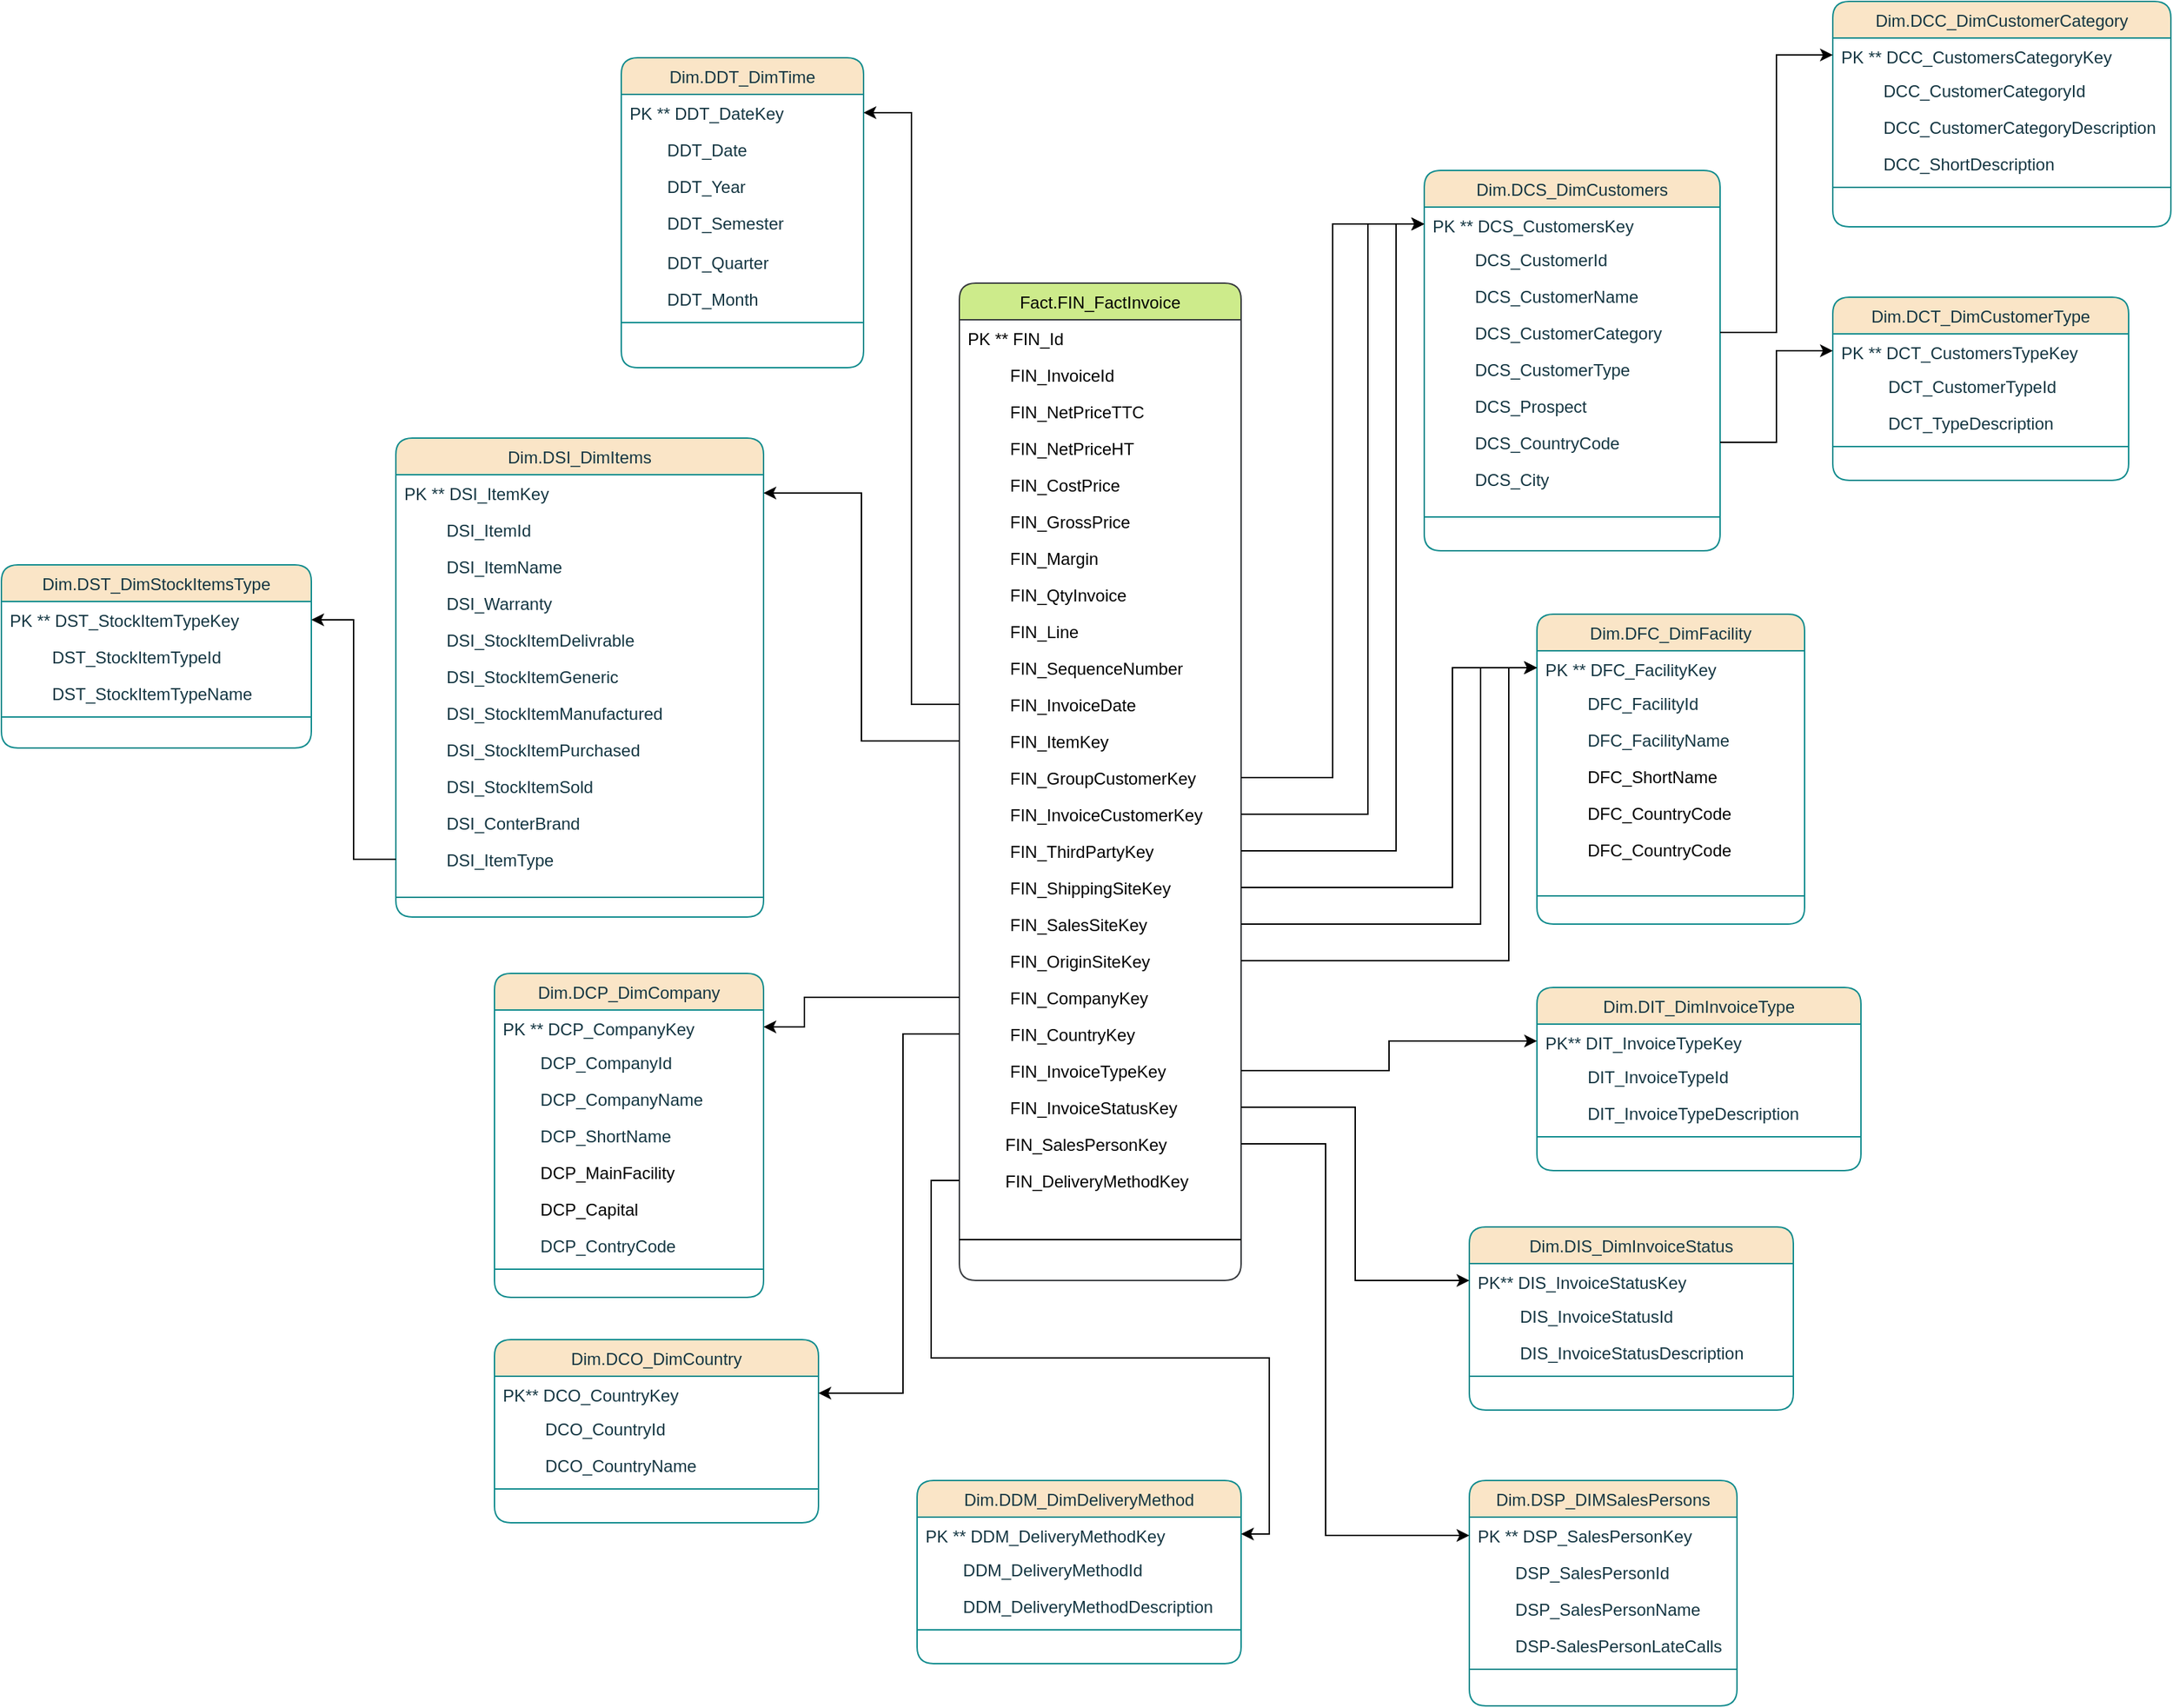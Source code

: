 <mxfile version="21.2.3" type="github">
  <diagram name="Page-1" id="h5nciQh3TE7ta7tmnZzR">
    <mxGraphModel dx="2754" dy="513" grid="1" gridSize="10" guides="1" tooltips="1" connect="1" arrows="1" fold="1" page="1" pageScale="1" pageWidth="1654" pageHeight="1169" math="0" shadow="0">
      <root>
        <mxCell id="0" />
        <mxCell id="1" parent="0" />
        <mxCell id="ngMEPLknOlef9Go4WVba-1" value="Fact.FIN_FactInvoice" style="swimlane;fontStyle=0;align=center;verticalAlign=top;childLayout=stackLayout;horizontal=1;startSize=26;horizontalStack=0;resizeParent=1;resizeLast=0;collapsible=1;marginBottom=0;rounded=1;shadow=0;strokeWidth=1;fillColor=#cdeb8b;strokeColor=#36393d;" parent="1" vertex="1">
          <mxGeometry x="350" y="350" width="200" height="708" as="geometry">
            <mxRectangle x="550" y="140" width="160" height="26" as="alternateBounds" />
          </mxGeometry>
        </mxCell>
        <mxCell id="ngMEPLknOlef9Go4WVba-2" value="PK ** FIN_Id" style="text;align=left;verticalAlign=top;spacingLeft=4;spacingRight=4;overflow=hidden;rotatable=0;points=[[0,0.5],[1,0.5]];portConstraint=eastwest;" parent="ngMEPLknOlef9Go4WVba-1" vertex="1">
          <mxGeometry y="26" width="200" height="26" as="geometry" />
        </mxCell>
        <mxCell id="ngMEPLknOlef9Go4WVba-3" value="         FIN_InvoiceId" style="text;align=left;verticalAlign=top;spacingLeft=4;spacingRight=4;overflow=hidden;rotatable=0;points=[[0,0.5],[1,0.5]];portConstraint=eastwest;rounded=0;shadow=0;html=0;" parent="ngMEPLknOlef9Go4WVba-1" vertex="1">
          <mxGeometry y="52" width="200" height="26" as="geometry" />
        </mxCell>
        <mxCell id="ngMEPLknOlef9Go4WVba-4" value="         FIN_NetPriceTTC&#xa; " style="text;align=left;verticalAlign=top;spacingLeft=4;spacingRight=4;overflow=hidden;rotatable=0;points=[[0,0.5],[1,0.5]];portConstraint=eastwest;rounded=0;shadow=0;html=0;" parent="ngMEPLknOlef9Go4WVba-1" vertex="1">
          <mxGeometry y="78" width="200" height="26" as="geometry" />
        </mxCell>
        <mxCell id="ngMEPLknOlef9Go4WVba-5" value="         FIN_NetPriceHT&#xa; " style="text;align=left;verticalAlign=top;spacingLeft=4;spacingRight=4;overflow=hidden;rotatable=0;points=[[0,0.5],[1,0.5]];portConstraint=eastwest;rounded=0;shadow=0;html=0;" parent="ngMEPLknOlef9Go4WVba-1" vertex="1">
          <mxGeometry y="104" width="200" height="26" as="geometry" />
        </mxCell>
        <mxCell id="ngMEPLknOlef9Go4WVba-6" value="         FIN_CostPrice  &#xa; " style="text;align=left;verticalAlign=top;spacingLeft=4;spacingRight=4;overflow=hidden;rotatable=0;points=[[0,0.5],[1,0.5]];portConstraint=eastwest;rounded=0;shadow=0;html=0;" parent="ngMEPLknOlef9Go4WVba-1" vertex="1">
          <mxGeometry y="130" width="200" height="26" as="geometry" />
        </mxCell>
        <mxCell id="ngMEPLknOlef9Go4WVba-7" value="         FIN_GrossPrice  &#xa; " style="text;align=left;verticalAlign=top;spacingLeft=4;spacingRight=4;overflow=hidden;rotatable=0;points=[[0,0.5],[1,0.5]];portConstraint=eastwest;rounded=0;shadow=0;html=0;" parent="ngMEPLknOlef9Go4WVba-1" vertex="1">
          <mxGeometry y="156" width="200" height="26" as="geometry" />
        </mxCell>
        <mxCell id="ngMEPLknOlef9Go4WVba-8" value="         FIN_Margin " style="text;align=left;verticalAlign=top;spacingLeft=4;spacingRight=4;overflow=hidden;rotatable=0;points=[[0,0.5],[1,0.5]];portConstraint=eastwest;rounded=0;shadow=0;html=0;" parent="ngMEPLknOlef9Go4WVba-1" vertex="1">
          <mxGeometry y="182" width="200" height="26" as="geometry" />
        </mxCell>
        <mxCell id="ngMEPLknOlef9Go4WVba-9" value="         FIN_QtyInvoice " style="text;align=left;verticalAlign=top;spacingLeft=4;spacingRight=4;overflow=hidden;rotatable=0;points=[[0,0.5],[1,0.5]];portConstraint=eastwest;rounded=0;shadow=0;html=0;" parent="ngMEPLknOlef9Go4WVba-1" vertex="1">
          <mxGeometry y="208" width="200" height="26" as="geometry" />
        </mxCell>
        <mxCell id="ngMEPLknOlef9Go4WVba-10" value="         FIN_Line " style="text;align=left;verticalAlign=top;spacingLeft=4;spacingRight=4;overflow=hidden;rotatable=0;points=[[0,0.5],[1,0.5]];portConstraint=eastwest;rounded=0;shadow=0;html=0;" parent="ngMEPLknOlef9Go4WVba-1" vertex="1">
          <mxGeometry y="234" width="200" height="26" as="geometry" />
        </mxCell>
        <mxCell id="ngMEPLknOlef9Go4WVba-11" value="         FIN_SequenceNumber " style="text;align=left;verticalAlign=top;spacingLeft=4;spacingRight=4;overflow=hidden;rotatable=0;points=[[0,0.5],[1,0.5]];portConstraint=eastwest;rounded=0;shadow=0;html=0;" parent="ngMEPLknOlef9Go4WVba-1" vertex="1">
          <mxGeometry y="260" width="200" height="26" as="geometry" />
        </mxCell>
        <mxCell id="ngMEPLknOlef9Go4WVba-12" value="         FIN_InvoiceDate" style="text;align=left;verticalAlign=top;spacingLeft=4;spacingRight=4;overflow=hidden;rotatable=0;points=[[0,0.5],[1,0.5]];portConstraint=eastwest;rounded=0;shadow=0;html=0;" parent="ngMEPLknOlef9Go4WVba-1" vertex="1">
          <mxGeometry y="286" width="200" height="26" as="geometry" />
        </mxCell>
        <mxCell id="ngMEPLknOlef9Go4WVba-13" value="         FIN_ItemKey " style="text;align=left;verticalAlign=top;spacingLeft=4;spacingRight=4;overflow=hidden;rotatable=0;points=[[0,0.5],[1,0.5]];portConstraint=eastwest;rounded=0;shadow=0;html=0;" parent="ngMEPLknOlef9Go4WVba-1" vertex="1">
          <mxGeometry y="312" width="200" height="26" as="geometry" />
        </mxCell>
        <mxCell id="ngMEPLknOlef9Go4WVba-14" value="         FIN_GroupCustomerKey  " style="text;align=left;verticalAlign=top;spacingLeft=4;spacingRight=4;overflow=hidden;rotatable=0;points=[[0,0.5],[1,0.5]];portConstraint=eastwest;rounded=0;shadow=0;html=0;" parent="ngMEPLknOlef9Go4WVba-1" vertex="1">
          <mxGeometry y="338" width="200" height="26" as="geometry" />
        </mxCell>
        <mxCell id="ngMEPLknOlef9Go4WVba-15" value="         FIN_InvoiceCustomerKey  " style="text;align=left;verticalAlign=top;spacingLeft=4;spacingRight=4;overflow=hidden;rotatable=0;points=[[0,0.5],[1,0.5]];portConstraint=eastwest;rounded=0;shadow=0;html=0;" parent="ngMEPLknOlef9Go4WVba-1" vertex="1">
          <mxGeometry y="364" width="200" height="26" as="geometry" />
        </mxCell>
        <mxCell id="ngMEPLknOlef9Go4WVba-16" value="         FIN_ThirdPartyKey  " style="text;align=left;verticalAlign=top;spacingLeft=4;spacingRight=4;overflow=hidden;rotatable=0;points=[[0,0.5],[1,0.5]];portConstraint=eastwest;rounded=0;shadow=0;html=0;" parent="ngMEPLknOlef9Go4WVba-1" vertex="1">
          <mxGeometry y="390" width="200" height="26" as="geometry" />
        </mxCell>
        <mxCell id="ngMEPLknOlef9Go4WVba-17" value="         FIN_ShippingSiteKey&#xa;  " style="text;align=left;verticalAlign=top;spacingLeft=4;spacingRight=4;overflow=hidden;rotatable=0;points=[[0,0.5],[1,0.5]];portConstraint=eastwest;rounded=1;shadow=0;html=0;" parent="ngMEPLknOlef9Go4WVba-1" vertex="1">
          <mxGeometry y="416" width="200" height="26" as="geometry" />
        </mxCell>
        <mxCell id="ngMEPLknOlef9Go4WVba-18" value="         FIN_SalesSiteKey&#xa;  " style="text;align=left;verticalAlign=top;spacingLeft=4;spacingRight=4;overflow=hidden;rotatable=0;points=[[0,0.5],[1,0.5]];portConstraint=eastwest;rounded=1;shadow=0;html=0;" parent="ngMEPLknOlef9Go4WVba-1" vertex="1">
          <mxGeometry y="442" width="200" height="26" as="geometry" />
        </mxCell>
        <mxCell id="ngMEPLknOlef9Go4WVba-19" value="         FIN_OriginSiteKey&#xa;  " style="text;align=left;verticalAlign=top;spacingLeft=4;spacingRight=4;overflow=hidden;rotatable=0;points=[[0,0.5],[1,0.5]];portConstraint=eastwest;rounded=1;shadow=0;html=0;" parent="ngMEPLknOlef9Go4WVba-1" vertex="1">
          <mxGeometry y="468" width="200" height="26" as="geometry" />
        </mxCell>
        <mxCell id="ngMEPLknOlef9Go4WVba-20" value="         FIN_CompanyKey&#xa;  " style="text;align=left;verticalAlign=top;spacingLeft=4;spacingRight=4;overflow=hidden;rotatable=0;points=[[0,0.5],[1,0.5]];portConstraint=eastwest;rounded=1;shadow=0;html=0;" parent="ngMEPLknOlef9Go4WVba-1" vertex="1">
          <mxGeometry y="494" width="200" height="26" as="geometry" />
        </mxCell>
        <mxCell id="ngMEPLknOlef9Go4WVba-21" value="         FIN_CountryKey&#xa;  " style="text;align=left;verticalAlign=top;spacingLeft=4;spacingRight=4;overflow=hidden;rotatable=0;points=[[0,0.5],[1,0.5]];portConstraint=eastwest;rounded=1;shadow=0;html=0;" parent="ngMEPLknOlef9Go4WVba-1" vertex="1">
          <mxGeometry y="520" width="200" height="26" as="geometry" />
        </mxCell>
        <mxCell id="ngMEPLknOlef9Go4WVba-22" value="         FIN_InvoiceTypeKey  " style="text;align=left;verticalAlign=top;spacingLeft=4;spacingRight=4;overflow=hidden;rotatable=0;points=[[0,0.5],[1,0.5]];portConstraint=eastwest;rounded=1;shadow=0;html=0;" parent="ngMEPLknOlef9Go4WVba-1" vertex="1">
          <mxGeometry y="546" width="200" height="26" as="geometry" />
        </mxCell>
        <mxCell id="ngMEPLknOlef9Go4WVba-23" value="         FIN_InvoiceStatusKey  " style="text;align=left;verticalAlign=top;spacingLeft=4;spacingRight=4;overflow=hidden;rotatable=0;points=[[0,0.5],[1,0.5]];portConstraint=eastwest;rounded=1;shadow=0;html=0;" parent="ngMEPLknOlef9Go4WVba-1" vertex="1">
          <mxGeometry y="572" width="200" height="26" as="geometry" />
        </mxCell>
        <mxCell id="ngMEPLknOlef9Go4WVba-24" value="        FIN_SalesPersonKey" style="text;align=left;verticalAlign=top;spacingLeft=4;spacingRight=4;overflow=hidden;rotatable=0;points=[[0,0.5],[1,0.5]];portConstraint=eastwest;rounded=1;shadow=0;html=0;" parent="ngMEPLknOlef9Go4WVba-1" vertex="1">
          <mxGeometry y="598" width="200" height="26" as="geometry" />
        </mxCell>
        <mxCell id="ngMEPLknOlef9Go4WVba-25" value="        FIN_DeliveryMethodKey" style="text;align=left;verticalAlign=top;spacingLeft=4;spacingRight=4;overflow=hidden;rotatable=0;points=[[0,0.5],[1,0.5]];portConstraint=eastwest;rounded=1;shadow=0;html=0;" parent="ngMEPLknOlef9Go4WVba-1" vertex="1">
          <mxGeometry y="624" width="200" height="26" as="geometry" />
        </mxCell>
        <mxCell id="ngMEPLknOlef9Go4WVba-26" value="" style="line;html=1;strokeWidth=1;align=left;verticalAlign=middle;spacingTop=-1;spacingLeft=3;spacingRight=3;rotatable=0;labelPosition=right;points=[];portConstraint=eastwest;" parent="ngMEPLknOlef9Go4WVba-1" vertex="1">
          <mxGeometry y="650" width="200" height="58" as="geometry" />
        </mxCell>
        <mxCell id="_X3g_jrZR5o-a9PcmYyr-1" value="Dim.DDT_DimTime" style="swimlane;fontStyle=0;align=center;verticalAlign=top;childLayout=stackLayout;horizontal=1;startSize=26;horizontalStack=0;resizeParent=1;resizeLast=0;collapsible=1;marginBottom=0;rounded=1;shadow=0;strokeWidth=1;fillColor=#FAE5C7;strokeColor=#0F8B8D;labelBackgroundColor=none;fontColor=#143642;" vertex="1" parent="1">
          <mxGeometry x="110" y="190" width="172" height="220" as="geometry">
            <mxRectangle x="550" y="140" width="160" height="26" as="alternateBounds" />
          </mxGeometry>
        </mxCell>
        <mxCell id="_X3g_jrZR5o-a9PcmYyr-2" value="PK ** DDT_DateKey" style="text;align=left;verticalAlign=top;spacingLeft=4;spacingRight=4;overflow=hidden;rotatable=0;points=[[0,0.5],[1,0.5]];portConstraint=eastwest;labelBackgroundColor=none;fontColor=#143642;rounded=1;" vertex="1" parent="_X3g_jrZR5o-a9PcmYyr-1">
          <mxGeometry y="26" width="172" height="26" as="geometry" />
        </mxCell>
        <mxCell id="_X3g_jrZR5o-a9PcmYyr-3" value="        DDT_Date&#xa;" style="text;align=left;verticalAlign=top;spacingLeft=4;spacingRight=4;overflow=hidden;rotatable=0;points=[[0,0.5],[1,0.5]];portConstraint=eastwest;labelBackgroundColor=none;fontColor=#143642;rounded=1;" vertex="1" parent="_X3g_jrZR5o-a9PcmYyr-1">
          <mxGeometry y="52" width="172" height="26" as="geometry" />
        </mxCell>
        <mxCell id="_X3g_jrZR5o-a9PcmYyr-4" value="        DDT_Year&#xa;" style="text;align=left;verticalAlign=top;spacingLeft=4;spacingRight=4;overflow=hidden;rotatable=0;points=[[0,0.5],[1,0.5]];portConstraint=eastwest;labelBackgroundColor=none;fontColor=#143642;rounded=1;" vertex="1" parent="_X3g_jrZR5o-a9PcmYyr-1">
          <mxGeometry y="78" width="172" height="26" as="geometry" />
        </mxCell>
        <mxCell id="_X3g_jrZR5o-a9PcmYyr-5" value="        DDT_Semester&#xa;" style="text;align=left;verticalAlign=top;spacingLeft=4;spacingRight=4;overflow=hidden;rotatable=0;points=[[0,0.5],[1,0.5]];portConstraint=eastwest;labelBackgroundColor=none;fontColor=#143642;rounded=1;" vertex="1" parent="_X3g_jrZR5o-a9PcmYyr-1">
          <mxGeometry y="104" width="172" height="28" as="geometry" />
        </mxCell>
        <mxCell id="_X3g_jrZR5o-a9PcmYyr-6" value="        DDT_Quarter" style="text;align=left;verticalAlign=top;spacingLeft=4;spacingRight=4;overflow=hidden;rotatable=0;points=[[0,0.5],[1,0.5]];portConstraint=eastwest;labelBackgroundColor=none;fontColor=#143642;rounded=1;" vertex="1" parent="_X3g_jrZR5o-a9PcmYyr-1">
          <mxGeometry y="132" width="172" height="26" as="geometry" />
        </mxCell>
        <mxCell id="_X3g_jrZR5o-a9PcmYyr-7" value="        DDT_Month&#xa;" style="text;align=left;verticalAlign=top;spacingLeft=4;spacingRight=4;overflow=hidden;rotatable=0;points=[[0,0.5],[1,0.5]];portConstraint=eastwest;labelBackgroundColor=none;fontColor=#143642;rounded=1;" vertex="1" parent="_X3g_jrZR5o-a9PcmYyr-1">
          <mxGeometry y="158" width="172" height="26" as="geometry" />
        </mxCell>
        <mxCell id="_X3g_jrZR5o-a9PcmYyr-8" value="" style="line;html=1;strokeWidth=1;align=left;verticalAlign=middle;spacingTop=-1;spacingLeft=3;spacingRight=3;rotatable=0;labelPosition=right;points=[];portConstraint=eastwest;labelBackgroundColor=none;fillColor=#FAE5C7;strokeColor=#0F8B8D;fontColor=#143642;rounded=1;" vertex="1" parent="_X3g_jrZR5o-a9PcmYyr-1">
          <mxGeometry y="184" width="172" height="8" as="geometry" />
        </mxCell>
        <mxCell id="_X3g_jrZR5o-a9PcmYyr-9" style="edgeStyle=orthogonalEdgeStyle;rounded=0;orthogonalLoop=1;jettySize=auto;html=1;" edge="1" parent="1" source="ngMEPLknOlef9Go4WVba-12" target="_X3g_jrZR5o-a9PcmYyr-2">
          <mxGeometry relative="1" as="geometry" />
        </mxCell>
        <mxCell id="_X3g_jrZR5o-a9PcmYyr-10" value="Dim.DSI_DimItems" style="swimlane;fontStyle=0;align=center;verticalAlign=top;childLayout=stackLayout;horizontal=1;startSize=26;horizontalStack=0;resizeParent=1;resizeLast=0;collapsible=1;marginBottom=0;rounded=1;shadow=0;strokeWidth=1;fillColor=#FAE5C7;strokeColor=#0F8B8D;labelBackgroundColor=none;fontColor=#143642;" vertex="1" parent="1">
          <mxGeometry x="-50" y="460" width="261" height="340" as="geometry">
            <mxRectangle x="550" y="140" width="160" height="26" as="alternateBounds" />
          </mxGeometry>
        </mxCell>
        <mxCell id="_X3g_jrZR5o-a9PcmYyr-11" value="PK ** DSI_ItemKey" style="text;align=left;verticalAlign=top;spacingLeft=4;spacingRight=4;overflow=hidden;rotatable=0;points=[[0,0.5],[1,0.5]];portConstraint=eastwest;labelBackgroundColor=none;fontColor=#143642;rounded=1;" vertex="1" parent="_X3g_jrZR5o-a9PcmYyr-10">
          <mxGeometry y="26" width="261" height="26" as="geometry" />
        </mxCell>
        <mxCell id="_X3g_jrZR5o-a9PcmYyr-12" value="         DSI_ItemId&#xa;" style="text;align=left;verticalAlign=top;spacingLeft=4;spacingRight=4;overflow=hidden;rotatable=0;points=[[0,0.5],[1,0.5]];portConstraint=eastwest;labelBackgroundColor=none;fontColor=#143642;rounded=1;" vertex="1" parent="_X3g_jrZR5o-a9PcmYyr-10">
          <mxGeometry y="52" width="261" height="26" as="geometry" />
        </mxCell>
        <mxCell id="_X3g_jrZR5o-a9PcmYyr-13" value="         DSI_ItemName&#xa;" style="text;align=left;verticalAlign=top;spacingLeft=4;spacingRight=4;overflow=hidden;rotatable=0;points=[[0,0.5],[1,0.5]];portConstraint=eastwest;labelBackgroundColor=none;fontColor=#143642;rounded=1;" vertex="1" parent="_X3g_jrZR5o-a9PcmYyr-10">
          <mxGeometry y="78" width="261" height="26" as="geometry" />
        </mxCell>
        <mxCell id="_X3g_jrZR5o-a9PcmYyr-14" value="         DSI_Warranty&#xa;" style="text;align=left;verticalAlign=top;spacingLeft=4;spacingRight=4;overflow=hidden;rotatable=0;points=[[0,0.5],[1,0.5]];portConstraint=eastwest;labelBackgroundColor=none;fontColor=#143642;rounded=1;" vertex="1" parent="_X3g_jrZR5o-a9PcmYyr-10">
          <mxGeometry y="104" width="261" height="26" as="geometry" />
        </mxCell>
        <mxCell id="_X3g_jrZR5o-a9PcmYyr-15" value="         DSI_StockItemDelivrable" style="text;align=left;verticalAlign=top;spacingLeft=4;spacingRight=4;overflow=hidden;rotatable=0;points=[[0,0.5],[1,0.5]];portConstraint=eastwest;labelBackgroundColor=none;fontColor=#143642;rounded=1;" vertex="1" parent="_X3g_jrZR5o-a9PcmYyr-10">
          <mxGeometry y="130" width="261" height="26" as="geometry" />
        </mxCell>
        <mxCell id="_X3g_jrZR5o-a9PcmYyr-16" value="         DSI_StockItemGeneric &#xa;" style="text;align=left;verticalAlign=top;spacingLeft=4;spacingRight=4;overflow=hidden;rotatable=0;points=[[0,0.5],[1,0.5]];portConstraint=eastwest;labelBackgroundColor=none;fontColor=#143642;rounded=1;" vertex="1" parent="_X3g_jrZR5o-a9PcmYyr-10">
          <mxGeometry y="156" width="261" height="26" as="geometry" />
        </mxCell>
        <mxCell id="_X3g_jrZR5o-a9PcmYyr-17" value="         DSI_StockItemManufactured" style="text;align=left;verticalAlign=top;spacingLeft=4;spacingRight=4;overflow=hidden;rotatable=0;points=[[0,0.5],[1,0.5]];portConstraint=eastwest;labelBackgroundColor=none;fontColor=#143642;rounded=1;" vertex="1" parent="_X3g_jrZR5o-a9PcmYyr-10">
          <mxGeometry y="182" width="261" height="26" as="geometry" />
        </mxCell>
        <mxCell id="_X3g_jrZR5o-a9PcmYyr-18" value="         DSI_StockItemPurchased" style="text;align=left;verticalAlign=top;spacingLeft=4;spacingRight=4;overflow=hidden;rotatable=0;points=[[0,0.5],[1,0.5]];portConstraint=eastwest;labelBackgroundColor=none;fontColor=#143642;rounded=1;" vertex="1" parent="_X3g_jrZR5o-a9PcmYyr-10">
          <mxGeometry y="208" width="261" height="26" as="geometry" />
        </mxCell>
        <mxCell id="_X3g_jrZR5o-a9PcmYyr-19" value="         DSI_StockItemSold&#xa;" style="text;align=left;verticalAlign=top;spacingLeft=4;spacingRight=4;overflow=hidden;rotatable=0;points=[[0,0.5],[1,0.5]];portConstraint=eastwest;labelBackgroundColor=none;fontColor=#143642;rounded=1;" vertex="1" parent="_X3g_jrZR5o-a9PcmYyr-10">
          <mxGeometry y="234" width="261" height="26" as="geometry" />
        </mxCell>
        <mxCell id="_X3g_jrZR5o-a9PcmYyr-20" value="         DSI_ConterBrand&#xa;" style="text;align=left;verticalAlign=top;spacingLeft=4;spacingRight=4;overflow=hidden;rotatable=0;points=[[0,0.5],[1,0.5]];portConstraint=eastwest;labelBackgroundColor=none;fontColor=#143642;rounded=1;" vertex="1" parent="_X3g_jrZR5o-a9PcmYyr-10">
          <mxGeometry y="260" width="261" height="26" as="geometry" />
        </mxCell>
        <mxCell id="_X3g_jrZR5o-a9PcmYyr-21" value="         DSI_ItemType&#xa;" style="text;align=left;verticalAlign=top;spacingLeft=4;spacingRight=4;overflow=hidden;rotatable=0;points=[[0,0.5],[1,0.5]];portConstraint=eastwest;labelBackgroundColor=none;fontColor=#143642;rounded=1;" vertex="1" parent="_X3g_jrZR5o-a9PcmYyr-10">
          <mxGeometry y="286" width="261" height="26" as="geometry" />
        </mxCell>
        <mxCell id="_X3g_jrZR5o-a9PcmYyr-22" value="" style="line;html=1;strokeWidth=1;align=left;verticalAlign=middle;spacingTop=-1;spacingLeft=3;spacingRight=3;rotatable=0;labelPosition=right;points=[];portConstraint=eastwest;labelBackgroundColor=none;fillColor=#FAE5C7;strokeColor=#0F8B8D;fontColor=#143642;rounded=1;" vertex="1" parent="_X3g_jrZR5o-a9PcmYyr-10">
          <mxGeometry y="312" width="261" height="28" as="geometry" />
        </mxCell>
        <mxCell id="_X3g_jrZR5o-a9PcmYyr-23" style="edgeStyle=orthogonalEdgeStyle;rounded=0;orthogonalLoop=1;jettySize=auto;html=1;" edge="1" parent="1" source="ngMEPLknOlef9Go4WVba-13" target="_X3g_jrZR5o-a9PcmYyr-11">
          <mxGeometry relative="1" as="geometry" />
        </mxCell>
        <mxCell id="_X3g_jrZR5o-a9PcmYyr-24" value="Dim.DST_DimStockItemsType" style="swimlane;fontStyle=0;align=center;verticalAlign=top;childLayout=stackLayout;horizontal=1;startSize=26;horizontalStack=0;resizeParent=1;resizeLast=0;collapsible=1;marginBottom=0;rounded=1;shadow=0;strokeWidth=1;fillColor=#FAE5C7;strokeColor=#0F8B8D;labelBackgroundColor=none;fontColor=#143642;" vertex="1" parent="1">
          <mxGeometry x="-330" y="550" width="220" height="130" as="geometry">
            <mxRectangle x="550" y="140" width="160" height="26" as="alternateBounds" />
          </mxGeometry>
        </mxCell>
        <mxCell id="_X3g_jrZR5o-a9PcmYyr-25" value="PK ** DST_StockItemTypeKey" style="text;align=left;verticalAlign=top;spacingLeft=4;spacingRight=4;overflow=hidden;rotatable=0;points=[[0,0.5],[1,0.5]];portConstraint=eastwest;labelBackgroundColor=none;fontColor=#143642;rounded=1;" vertex="1" parent="_X3g_jrZR5o-a9PcmYyr-24">
          <mxGeometry y="26" width="220" height="26" as="geometry" />
        </mxCell>
        <mxCell id="_X3g_jrZR5o-a9PcmYyr-26" value="         DST_StockItemTypeId&#xa;" style="text;align=left;verticalAlign=top;spacingLeft=4;spacingRight=4;overflow=hidden;rotatable=0;points=[[0,0.5],[1,0.5]];portConstraint=eastwest;labelBackgroundColor=none;fontColor=#143642;rounded=1;" vertex="1" parent="_X3g_jrZR5o-a9PcmYyr-24">
          <mxGeometry y="52" width="220" height="26" as="geometry" />
        </mxCell>
        <mxCell id="_X3g_jrZR5o-a9PcmYyr-27" value="         DST_StockItemTypeName" style="text;align=left;verticalAlign=top;spacingLeft=4;spacingRight=4;overflow=hidden;rotatable=0;points=[[0,0.5],[1,0.5]];portConstraint=eastwest;labelBackgroundColor=none;fontColor=#143642;rounded=1;" vertex="1" parent="_X3g_jrZR5o-a9PcmYyr-24">
          <mxGeometry y="78" width="220" height="26" as="geometry" />
        </mxCell>
        <mxCell id="_X3g_jrZR5o-a9PcmYyr-28" value="" style="line;html=1;strokeWidth=1;align=left;verticalAlign=middle;spacingTop=-1;spacingLeft=3;spacingRight=3;rotatable=0;labelPosition=right;points=[];portConstraint=eastwest;labelBackgroundColor=none;fillColor=#FAE5C7;strokeColor=#0F8B8D;fontColor=#143642;rounded=1;" vertex="1" parent="_X3g_jrZR5o-a9PcmYyr-24">
          <mxGeometry y="104" width="220" height="8" as="geometry" />
        </mxCell>
        <mxCell id="_X3g_jrZR5o-a9PcmYyr-30" style="edgeStyle=orthogonalEdgeStyle;rounded=0;orthogonalLoop=1;jettySize=auto;html=1;" edge="1" parent="1" source="_X3g_jrZR5o-a9PcmYyr-21" target="_X3g_jrZR5o-a9PcmYyr-25">
          <mxGeometry relative="1" as="geometry" />
        </mxCell>
        <mxCell id="_X3g_jrZR5o-a9PcmYyr-31" value="Dim.DCS_DimCustomers" style="swimlane;fontStyle=0;align=center;verticalAlign=top;childLayout=stackLayout;horizontal=1;startSize=26;horizontalStack=0;resizeParent=1;resizeLast=0;collapsible=1;marginBottom=0;rounded=1;shadow=0;strokeWidth=1;fillColor=#FAE5C7;strokeColor=#0F8B8D;labelBackgroundColor=none;fontColor=#143642;" vertex="1" parent="1">
          <mxGeometry x="680" y="270" width="210" height="270" as="geometry">
            <mxRectangle x="550" y="140" width="160" height="26" as="alternateBounds" />
          </mxGeometry>
        </mxCell>
        <mxCell id="_X3g_jrZR5o-a9PcmYyr-32" value="PK ** DCS_CustomersKey" style="text;align=left;verticalAlign=top;spacingLeft=4;spacingRight=4;overflow=hidden;rotatable=0;points=[[0,0.5],[1,0.5]];portConstraint=eastwest;labelBackgroundColor=none;fontColor=#143642;rounded=1;" vertex="1" parent="_X3g_jrZR5o-a9PcmYyr-31">
          <mxGeometry y="26" width="210" height="24" as="geometry" />
        </mxCell>
        <mxCell id="_X3g_jrZR5o-a9PcmYyr-33" value="         DCS_CustomerId" style="text;align=left;verticalAlign=top;spacingLeft=4;spacingRight=4;overflow=hidden;rotatable=0;points=[[0,0.5],[1,0.5]];portConstraint=eastwest;labelBackgroundColor=none;fontColor=#143642;rounded=1;" vertex="1" parent="_X3g_jrZR5o-a9PcmYyr-31">
          <mxGeometry y="50" width="210" height="26" as="geometry" />
        </mxCell>
        <mxCell id="_X3g_jrZR5o-a9PcmYyr-34" value="         DCS_CustomerName" style="text;align=left;verticalAlign=top;spacingLeft=4;spacingRight=4;overflow=hidden;rotatable=0;points=[[0,0.5],[1,0.5]];portConstraint=eastwest;labelBackgroundColor=none;fontColor=#143642;rounded=1;" vertex="1" parent="_X3g_jrZR5o-a9PcmYyr-31">
          <mxGeometry y="76" width="210" height="26" as="geometry" />
        </mxCell>
        <mxCell id="_X3g_jrZR5o-a9PcmYyr-35" value="         DCS_CustomerCategory" style="text;align=left;verticalAlign=top;spacingLeft=4;spacingRight=4;overflow=hidden;rotatable=0;points=[[0,0.5],[1,0.5]];portConstraint=eastwest;labelBackgroundColor=none;fontColor=#143642;rounded=1;" vertex="1" parent="_X3g_jrZR5o-a9PcmYyr-31">
          <mxGeometry y="102" width="210" height="26" as="geometry" />
        </mxCell>
        <mxCell id="_X3g_jrZR5o-a9PcmYyr-36" value="         DCS_CustomerType" style="text;align=left;verticalAlign=top;spacingLeft=4;spacingRight=4;overflow=hidden;rotatable=0;points=[[0,0.5],[1,0.5]];portConstraint=eastwest;labelBackgroundColor=none;fontColor=#143642;rounded=1;" vertex="1" parent="_X3g_jrZR5o-a9PcmYyr-31">
          <mxGeometry y="128" width="210" height="26" as="geometry" />
        </mxCell>
        <mxCell id="_X3g_jrZR5o-a9PcmYyr-37" value="         DCS_Prospect" style="text;align=left;verticalAlign=top;spacingLeft=4;spacingRight=4;overflow=hidden;rotatable=0;points=[[0,0.5],[1,0.5]];portConstraint=eastwest;labelBackgroundColor=none;fontColor=#143642;rounded=1;" vertex="1" parent="_X3g_jrZR5o-a9PcmYyr-31">
          <mxGeometry y="154" width="210" height="26" as="geometry" />
        </mxCell>
        <mxCell id="_X3g_jrZR5o-a9PcmYyr-38" value="         DCS_CountryCode" style="text;align=left;verticalAlign=top;spacingLeft=4;spacingRight=4;overflow=hidden;rotatable=0;points=[[0,0.5],[1,0.5]];portConstraint=eastwest;labelBackgroundColor=none;fontColor=#143642;rounded=1;" vertex="1" parent="_X3g_jrZR5o-a9PcmYyr-31">
          <mxGeometry y="180" width="210" height="26" as="geometry" />
        </mxCell>
        <mxCell id="_X3g_jrZR5o-a9PcmYyr-39" value="         DCS_City" style="text;align=left;verticalAlign=top;spacingLeft=4;spacingRight=4;overflow=hidden;rotatable=0;points=[[0,0.5],[1,0.5]];portConstraint=eastwest;labelBackgroundColor=none;fontColor=#143642;rounded=1;" vertex="1" parent="_X3g_jrZR5o-a9PcmYyr-31">
          <mxGeometry y="206" width="210" height="26" as="geometry" />
        </mxCell>
        <mxCell id="_X3g_jrZR5o-a9PcmYyr-40" value="" style="line;html=1;strokeWidth=1;align=left;verticalAlign=middle;spacingTop=-1;spacingLeft=3;spacingRight=3;rotatable=0;labelPosition=right;points=[];portConstraint=eastwest;labelBackgroundColor=none;fillColor=#FAE5C7;strokeColor=#0F8B8D;fontColor=#143642;rounded=1;" vertex="1" parent="_X3g_jrZR5o-a9PcmYyr-31">
          <mxGeometry y="232" width="210" height="28" as="geometry" />
        </mxCell>
        <mxCell id="_X3g_jrZR5o-a9PcmYyr-41" style="edgeStyle=orthogonalEdgeStyle;rounded=0;orthogonalLoop=1;jettySize=auto;html=1;" edge="1" parent="1" source="ngMEPLknOlef9Go4WVba-14" target="_X3g_jrZR5o-a9PcmYyr-32">
          <mxGeometry relative="1" as="geometry" />
        </mxCell>
        <mxCell id="_X3g_jrZR5o-a9PcmYyr-42" style="edgeStyle=orthogonalEdgeStyle;rounded=0;orthogonalLoop=1;jettySize=auto;html=1;" edge="1" parent="1" source="ngMEPLknOlef9Go4WVba-15" target="_X3g_jrZR5o-a9PcmYyr-32">
          <mxGeometry relative="1" as="geometry">
            <Array as="points">
              <mxPoint x="640" y="727" />
              <mxPoint x="640" y="308" />
            </Array>
          </mxGeometry>
        </mxCell>
        <mxCell id="_X3g_jrZR5o-a9PcmYyr-43" style="edgeStyle=orthogonalEdgeStyle;rounded=0;orthogonalLoop=1;jettySize=auto;html=1;" edge="1" parent="1" source="ngMEPLknOlef9Go4WVba-16" target="_X3g_jrZR5o-a9PcmYyr-32">
          <mxGeometry relative="1" as="geometry">
            <Array as="points">
              <mxPoint x="660" y="753" />
              <mxPoint x="660" y="308" />
            </Array>
          </mxGeometry>
        </mxCell>
        <mxCell id="_X3g_jrZR5o-a9PcmYyr-44" value="Dim.DFC_DimFacility" style="swimlane;fontStyle=0;align=center;verticalAlign=top;childLayout=stackLayout;horizontal=1;startSize=26;horizontalStack=0;resizeParent=1;resizeLast=0;collapsible=1;marginBottom=0;rounded=1;shadow=0;strokeWidth=1;fillColor=#FAE5C7;strokeColor=#0F8B8D;labelBackgroundColor=none;fontColor=#143642;" vertex="1" parent="1">
          <mxGeometry x="760" y="585" width="190" height="220" as="geometry">
            <mxRectangle x="550" y="140" width="160" height="26" as="alternateBounds" />
          </mxGeometry>
        </mxCell>
        <mxCell id="_X3g_jrZR5o-a9PcmYyr-45" value="PK ** DFC_FacilityKey" style="text;align=left;verticalAlign=top;spacingLeft=4;spacingRight=4;overflow=hidden;rotatable=0;points=[[0,0.5],[1,0.5]];portConstraint=eastwest;labelBackgroundColor=none;fontColor=#143642;rounded=1;" vertex="1" parent="_X3g_jrZR5o-a9PcmYyr-44">
          <mxGeometry y="26" width="190" height="24" as="geometry" />
        </mxCell>
        <mxCell id="_X3g_jrZR5o-a9PcmYyr-46" value="         DFC_FacilityId" style="text;align=left;verticalAlign=top;spacingLeft=4;spacingRight=4;overflow=hidden;rotatable=0;points=[[0,0.5],[1,0.5]];portConstraint=eastwest;labelBackgroundColor=none;fontColor=#143642;rounded=1;" vertex="1" parent="_X3g_jrZR5o-a9PcmYyr-44">
          <mxGeometry y="50" width="190" height="26" as="geometry" />
        </mxCell>
        <mxCell id="_X3g_jrZR5o-a9PcmYyr-47" value="         DFC_FacilityName" style="text;align=left;verticalAlign=top;spacingLeft=4;spacingRight=4;overflow=hidden;rotatable=0;points=[[0,0.5],[1,0.5]];portConstraint=eastwest;labelBackgroundColor=none;fontColor=#143642;rounded=1;" vertex="1" parent="_X3g_jrZR5o-a9PcmYyr-44">
          <mxGeometry y="76" width="190" height="26" as="geometry" />
        </mxCell>
        <mxCell id="_X3g_jrZR5o-a9PcmYyr-48" value="         DFC_ShortName" style="text;align=left;verticalAlign=top;spacingLeft=4;spacingRight=4;overflow=hidden;rotatable=0;points=[[0,0.5],[1,0.5]];portConstraint=eastwest;labelBackgroundColor=none;rounded=1;" vertex="1" parent="_X3g_jrZR5o-a9PcmYyr-44">
          <mxGeometry y="102" width="190" height="26" as="geometry" />
        </mxCell>
        <mxCell id="_X3g_jrZR5o-a9PcmYyr-86" value="         DFC_CountryCode" style="text;align=left;verticalAlign=top;spacingLeft=4;spacingRight=4;overflow=hidden;rotatable=0;points=[[0,0.5],[1,0.5]];portConstraint=eastwest;labelBackgroundColor=none;rounded=1;" vertex="1" parent="_X3g_jrZR5o-a9PcmYyr-44">
          <mxGeometry y="128" width="190" height="26" as="geometry" />
        </mxCell>
        <mxCell id="_X3g_jrZR5o-a9PcmYyr-49" value="         DFC_CountryCode" style="text;align=left;verticalAlign=top;spacingLeft=4;spacingRight=4;overflow=hidden;rotatable=0;points=[[0,0.5],[1,0.5]];portConstraint=eastwest;labelBackgroundColor=none;rounded=1;" vertex="1" parent="_X3g_jrZR5o-a9PcmYyr-44">
          <mxGeometry y="154" width="190" height="26" as="geometry" />
        </mxCell>
        <mxCell id="_X3g_jrZR5o-a9PcmYyr-50" value="" style="line;html=1;strokeWidth=1;align=left;verticalAlign=middle;spacingTop=-1;spacingLeft=3;spacingRight=3;rotatable=0;labelPosition=right;points=[];portConstraint=eastwest;labelBackgroundColor=none;fillColor=#FAE5C7;strokeColor=#0F8B8D;fontColor=#143642;rounded=1;" vertex="1" parent="_X3g_jrZR5o-a9PcmYyr-44">
          <mxGeometry y="180" width="190" height="40" as="geometry" />
        </mxCell>
        <mxCell id="_X3g_jrZR5o-a9PcmYyr-54" style="edgeStyle=orthogonalEdgeStyle;rounded=0;orthogonalLoop=1;jettySize=auto;html=1;" edge="1" parent="1" source="ngMEPLknOlef9Go4WVba-17" target="_X3g_jrZR5o-a9PcmYyr-45">
          <mxGeometry relative="1" as="geometry">
            <Array as="points">
              <mxPoint x="700" y="779" />
              <mxPoint x="700" y="623" />
            </Array>
          </mxGeometry>
        </mxCell>
        <mxCell id="_X3g_jrZR5o-a9PcmYyr-55" style="edgeStyle=orthogonalEdgeStyle;rounded=0;orthogonalLoop=1;jettySize=auto;html=1;" edge="1" parent="1" source="ngMEPLknOlef9Go4WVba-18" target="_X3g_jrZR5o-a9PcmYyr-45">
          <mxGeometry relative="1" as="geometry">
            <Array as="points">
              <mxPoint x="720" y="805" />
              <mxPoint x="720" y="623" />
            </Array>
          </mxGeometry>
        </mxCell>
        <mxCell id="_X3g_jrZR5o-a9PcmYyr-56" style="edgeStyle=orthogonalEdgeStyle;rounded=0;orthogonalLoop=1;jettySize=auto;html=1;entryX=0;entryY=0.5;entryDx=0;entryDy=0;" edge="1" parent="1" source="ngMEPLknOlef9Go4WVba-19" target="_X3g_jrZR5o-a9PcmYyr-45">
          <mxGeometry relative="1" as="geometry">
            <Array as="points">
              <mxPoint x="740" y="831" />
              <mxPoint x="740" y="623" />
            </Array>
          </mxGeometry>
        </mxCell>
        <mxCell id="_X3g_jrZR5o-a9PcmYyr-57" value="Dim.DCO_DimCountry" style="swimlane;fontStyle=0;align=center;verticalAlign=top;childLayout=stackLayout;horizontal=1;startSize=26;horizontalStack=0;resizeParent=1;resizeLast=0;collapsible=1;marginBottom=0;rounded=1;shadow=0;strokeWidth=1;fillColor=#FAE5C7;strokeColor=#0F8B8D;labelBackgroundColor=none;fontColor=#143642;" vertex="1" parent="1">
          <mxGeometry x="20" y="1100" width="230" height="130" as="geometry">
            <mxRectangle x="550" y="140" width="160" height="26" as="alternateBounds" />
          </mxGeometry>
        </mxCell>
        <mxCell id="_X3g_jrZR5o-a9PcmYyr-58" value="PK** DCO_CountryKey&#xa; " style="text;align=left;verticalAlign=top;spacingLeft=4;spacingRight=4;overflow=hidden;rotatable=0;points=[[0,0.5],[1,0.5]];portConstraint=eastwest;labelBackgroundColor=none;fontColor=#143642;rounded=1;" vertex="1" parent="_X3g_jrZR5o-a9PcmYyr-57">
          <mxGeometry y="26" width="230" height="24" as="geometry" />
        </mxCell>
        <mxCell id="_X3g_jrZR5o-a9PcmYyr-59" value="         DCO_CountryId" style="text;align=left;verticalAlign=top;spacingLeft=4;spacingRight=4;overflow=hidden;rotatable=0;points=[[0,0.5],[1,0.5]];portConstraint=eastwest;labelBackgroundColor=none;fontColor=#143642;rounded=1;" vertex="1" parent="_X3g_jrZR5o-a9PcmYyr-57">
          <mxGeometry y="50" width="230" height="26" as="geometry" />
        </mxCell>
        <mxCell id="_X3g_jrZR5o-a9PcmYyr-60" value="         DCO_CountryName" style="text;align=left;verticalAlign=top;spacingLeft=4;spacingRight=4;overflow=hidden;rotatable=0;points=[[0,0.5],[1,0.5]];portConstraint=eastwest;labelBackgroundColor=none;fontColor=#143642;rounded=1;" vertex="1" parent="_X3g_jrZR5o-a9PcmYyr-57">
          <mxGeometry y="76" width="230" height="26" as="geometry" />
        </mxCell>
        <mxCell id="_X3g_jrZR5o-a9PcmYyr-61" value="" style="line;html=1;strokeWidth=1;align=left;verticalAlign=middle;spacingTop=-1;spacingLeft=3;spacingRight=3;rotatable=0;labelPosition=right;points=[];portConstraint=eastwest;labelBackgroundColor=none;fillColor=#FAE5C7;strokeColor=#0F8B8D;fontColor=#143642;rounded=1;" vertex="1" parent="_X3g_jrZR5o-a9PcmYyr-57">
          <mxGeometry y="102" width="230" height="8" as="geometry" />
        </mxCell>
        <mxCell id="_X3g_jrZR5o-a9PcmYyr-63" style="edgeStyle=orthogonalEdgeStyle;rounded=0;orthogonalLoop=1;jettySize=auto;html=1;" edge="1" parent="1" source="ngMEPLknOlef9Go4WVba-21" target="_X3g_jrZR5o-a9PcmYyr-58">
          <mxGeometry relative="1" as="geometry">
            <Array as="points">
              <mxPoint x="310" y="883" />
              <mxPoint x="310" y="1138" />
            </Array>
          </mxGeometry>
        </mxCell>
        <mxCell id="_X3g_jrZR5o-a9PcmYyr-64" value="Dim.DCP_DimCompany" style="swimlane;fontStyle=0;align=center;verticalAlign=top;childLayout=stackLayout;horizontal=1;startSize=26;horizontalStack=0;resizeParent=1;resizeLast=0;collapsible=1;marginBottom=0;rounded=1;shadow=0;strokeWidth=1;fillColor=#FAE5C7;strokeColor=#0F8B8D;labelBackgroundColor=none;fontColor=#143642;" vertex="1" parent="1">
          <mxGeometry x="20" y="840" width="191" height="230" as="geometry">
            <mxRectangle x="550" y="140" width="160" height="26" as="alternateBounds" />
          </mxGeometry>
        </mxCell>
        <mxCell id="_X3g_jrZR5o-a9PcmYyr-65" value="PK ** DCP_CompanyKey&#xa;" style="text;align=left;verticalAlign=top;spacingLeft=4;spacingRight=4;overflow=hidden;rotatable=0;points=[[0,0.5],[1,0.5]];portConstraint=eastwest;labelBackgroundColor=none;fontColor=#143642;rounded=1;" vertex="1" parent="_X3g_jrZR5o-a9PcmYyr-64">
          <mxGeometry y="26" width="191" height="24" as="geometry" />
        </mxCell>
        <mxCell id="_X3g_jrZR5o-a9PcmYyr-66" value="        DCP_CompanyId" style="text;align=left;verticalAlign=top;spacingLeft=4;spacingRight=4;overflow=hidden;rotatable=0;points=[[0,0.5],[1,0.5]];portConstraint=eastwest;labelBackgroundColor=none;fontColor=#143642;rounded=1;" vertex="1" parent="_X3g_jrZR5o-a9PcmYyr-64">
          <mxGeometry y="50" width="191" height="26" as="geometry" />
        </mxCell>
        <mxCell id="_X3g_jrZR5o-a9PcmYyr-67" value="        DCP_CompanyName" style="text;align=left;verticalAlign=top;spacingLeft=4;spacingRight=4;overflow=hidden;rotatable=0;points=[[0,0.5],[1,0.5]];portConstraint=eastwest;labelBackgroundColor=none;fontColor=#143642;rounded=1;" vertex="1" parent="_X3g_jrZR5o-a9PcmYyr-64">
          <mxGeometry y="76" width="191" height="26" as="geometry" />
        </mxCell>
        <mxCell id="_X3g_jrZR5o-a9PcmYyr-68" value="        DCP_ShortName" style="text;align=left;verticalAlign=top;spacingLeft=4;spacingRight=4;overflow=hidden;rotatable=0;points=[[0,0.5],[1,0.5]];portConstraint=eastwest;labelBackgroundColor=none;fontColor=#143642;rounded=1;" vertex="1" parent="_X3g_jrZR5o-a9PcmYyr-64">
          <mxGeometry y="102" width="191" height="26" as="geometry" />
        </mxCell>
        <mxCell id="_X3g_jrZR5o-a9PcmYyr-69" value="        DCP_MainFacility" style="text;align=left;verticalAlign=top;spacingLeft=4;spacingRight=4;overflow=hidden;rotatable=0;points=[[0,0.5],[1,0.5]];portConstraint=eastwest;rounded=1;shadow=0;html=0;labelBackgroundColor=none;" vertex="1" parent="_X3g_jrZR5o-a9PcmYyr-64">
          <mxGeometry y="128" width="191" height="26" as="geometry" />
        </mxCell>
        <mxCell id="_X3g_jrZR5o-a9PcmYyr-70" value="        DCP_Capital" style="text;align=left;verticalAlign=top;spacingLeft=4;spacingRight=4;overflow=hidden;rotatable=0;points=[[0,0.5],[1,0.5]];portConstraint=eastwest;rounded=1;shadow=0;html=0;labelBackgroundColor=none;" vertex="1" parent="_X3g_jrZR5o-a9PcmYyr-64">
          <mxGeometry y="154" width="191" height="26" as="geometry" />
        </mxCell>
        <mxCell id="_X3g_jrZR5o-a9PcmYyr-71" value="        DCP_ContryCode" style="text;align=left;verticalAlign=top;spacingLeft=4;spacingRight=4;overflow=hidden;rotatable=0;points=[[0,0.5],[1,0.5]];portConstraint=eastwest;labelBackgroundColor=none;fontColor=#143642;rounded=1;" vertex="1" parent="_X3g_jrZR5o-a9PcmYyr-64">
          <mxGeometry y="180" width="191" height="26" as="geometry" />
        </mxCell>
        <mxCell id="_X3g_jrZR5o-a9PcmYyr-72" value="" style="line;html=1;strokeWidth=1;align=left;verticalAlign=middle;spacingTop=-1;spacingLeft=3;spacingRight=3;rotatable=0;labelPosition=right;points=[];portConstraint=eastwest;labelBackgroundColor=none;fillColor=#FAE5C7;strokeColor=#0F8B8D;fontColor=#143642;rounded=1;" vertex="1" parent="_X3g_jrZR5o-a9PcmYyr-64">
          <mxGeometry y="206" width="191" height="8" as="geometry" />
        </mxCell>
        <mxCell id="_X3g_jrZR5o-a9PcmYyr-73" style="edgeStyle=orthogonalEdgeStyle;rounded=0;orthogonalLoop=1;jettySize=auto;html=1;" edge="1" parent="1" source="ngMEPLknOlef9Go4WVba-20" target="_X3g_jrZR5o-a9PcmYyr-65">
          <mxGeometry relative="1" as="geometry">
            <Array as="points">
              <mxPoint x="240" y="857" />
              <mxPoint x="240" y="878" />
            </Array>
          </mxGeometry>
        </mxCell>
        <mxCell id="_X3g_jrZR5o-a9PcmYyr-74" value="Dim.DIT_DimInvoiceType" style="swimlane;fontStyle=0;align=center;verticalAlign=top;childLayout=stackLayout;horizontal=1;startSize=26;horizontalStack=0;resizeParent=1;resizeLast=0;collapsible=1;marginBottom=0;rounded=1;shadow=0;strokeWidth=1;fillColor=#FAE5C7;strokeColor=#0F8B8D;labelBackgroundColor=none;fontColor=#143642;" vertex="1" parent="1">
          <mxGeometry x="760" y="850" width="230" height="130" as="geometry">
            <mxRectangle x="550" y="140" width="160" height="26" as="alternateBounds" />
          </mxGeometry>
        </mxCell>
        <mxCell id="_X3g_jrZR5o-a9PcmYyr-75" value="PK** DIT_InvoiceTypeKey&#xa; " style="text;align=left;verticalAlign=top;spacingLeft=4;spacingRight=4;overflow=hidden;rotatable=0;points=[[0,0.5],[1,0.5]];portConstraint=eastwest;labelBackgroundColor=none;fontColor=#143642;rounded=1;" vertex="1" parent="_X3g_jrZR5o-a9PcmYyr-74">
          <mxGeometry y="26" width="230" height="24" as="geometry" />
        </mxCell>
        <mxCell id="_X3g_jrZR5o-a9PcmYyr-76" value="         DIT_InvoiceTypeId" style="text;align=left;verticalAlign=top;spacingLeft=4;spacingRight=4;overflow=hidden;rotatable=0;points=[[0,0.5],[1,0.5]];portConstraint=eastwest;labelBackgroundColor=none;fontColor=#143642;rounded=1;" vertex="1" parent="_X3g_jrZR5o-a9PcmYyr-74">
          <mxGeometry y="50" width="230" height="26" as="geometry" />
        </mxCell>
        <mxCell id="_X3g_jrZR5o-a9PcmYyr-77" value="         DIT_InvoiceTypeDescription" style="text;align=left;verticalAlign=top;spacingLeft=4;spacingRight=4;overflow=hidden;rotatable=0;points=[[0,0.5],[1,0.5]];portConstraint=eastwest;labelBackgroundColor=none;fontColor=#143642;rounded=1;" vertex="1" parent="_X3g_jrZR5o-a9PcmYyr-74">
          <mxGeometry y="76" width="230" height="26" as="geometry" />
        </mxCell>
        <mxCell id="_X3g_jrZR5o-a9PcmYyr-78" value="" style="line;html=1;strokeWidth=1;align=left;verticalAlign=middle;spacingTop=-1;spacingLeft=3;spacingRight=3;rotatable=0;labelPosition=right;points=[];portConstraint=eastwest;labelBackgroundColor=none;fillColor=#FAE5C7;strokeColor=#0F8B8D;fontColor=#143642;rounded=1;" vertex="1" parent="_X3g_jrZR5o-a9PcmYyr-74">
          <mxGeometry y="102" width="230" height="8" as="geometry" />
        </mxCell>
        <mxCell id="_X3g_jrZR5o-a9PcmYyr-79" style="edgeStyle=orthogonalEdgeStyle;rounded=0;orthogonalLoop=1;jettySize=auto;html=1;" edge="1" parent="1" source="ngMEPLknOlef9Go4WVba-22" target="_X3g_jrZR5o-a9PcmYyr-75">
          <mxGeometry relative="1" as="geometry" />
        </mxCell>
        <mxCell id="_X3g_jrZR5o-a9PcmYyr-80" value="Dim.DIS_DimInvoiceStatus" style="swimlane;fontStyle=0;align=center;verticalAlign=top;childLayout=stackLayout;horizontal=1;startSize=26;horizontalStack=0;resizeParent=1;resizeLast=0;collapsible=1;marginBottom=0;rounded=1;shadow=0;strokeWidth=1;fillColor=#FAE5C7;strokeColor=#0F8B8D;labelBackgroundColor=none;fontColor=#143642;" vertex="1" parent="1">
          <mxGeometry x="712" y="1020" width="230" height="130" as="geometry">
            <mxRectangle x="550" y="140" width="160" height="26" as="alternateBounds" />
          </mxGeometry>
        </mxCell>
        <mxCell id="_X3g_jrZR5o-a9PcmYyr-81" value="PK** DIS_InvoiceStatusKey&#xa; " style="text;align=left;verticalAlign=top;spacingLeft=4;spacingRight=4;overflow=hidden;rotatable=0;points=[[0,0.5],[1,0.5]];portConstraint=eastwest;labelBackgroundColor=none;fontColor=#143642;rounded=1;" vertex="1" parent="_X3g_jrZR5o-a9PcmYyr-80">
          <mxGeometry y="26" width="230" height="24" as="geometry" />
        </mxCell>
        <mxCell id="_X3g_jrZR5o-a9PcmYyr-82" value="         DIS_InvoiceStatusId" style="text;align=left;verticalAlign=top;spacingLeft=4;spacingRight=4;overflow=hidden;rotatable=0;points=[[0,0.5],[1,0.5]];portConstraint=eastwest;labelBackgroundColor=none;fontColor=#143642;rounded=1;" vertex="1" parent="_X3g_jrZR5o-a9PcmYyr-80">
          <mxGeometry y="50" width="230" height="26" as="geometry" />
        </mxCell>
        <mxCell id="_X3g_jrZR5o-a9PcmYyr-83" value="         DIS_InvoiceStatusDescription" style="text;align=left;verticalAlign=top;spacingLeft=4;spacingRight=4;overflow=hidden;rotatable=0;points=[[0,0.5],[1,0.5]];portConstraint=eastwest;labelBackgroundColor=none;fontColor=#143642;rounded=1;" vertex="1" parent="_X3g_jrZR5o-a9PcmYyr-80">
          <mxGeometry y="76" width="230" height="26" as="geometry" />
        </mxCell>
        <mxCell id="_X3g_jrZR5o-a9PcmYyr-84" value="" style="line;html=1;strokeWidth=1;align=left;verticalAlign=middle;spacingTop=-1;spacingLeft=3;spacingRight=3;rotatable=0;labelPosition=right;points=[];portConstraint=eastwest;labelBackgroundColor=none;fillColor=#FAE5C7;strokeColor=#0F8B8D;fontColor=#143642;rounded=1;" vertex="1" parent="_X3g_jrZR5o-a9PcmYyr-80">
          <mxGeometry y="102" width="230" height="8" as="geometry" />
        </mxCell>
        <mxCell id="_X3g_jrZR5o-a9PcmYyr-85" style="edgeStyle=orthogonalEdgeStyle;rounded=0;orthogonalLoop=1;jettySize=auto;html=1;" edge="1" parent="1" source="ngMEPLknOlef9Go4WVba-23" target="_X3g_jrZR5o-a9PcmYyr-81">
          <mxGeometry relative="1" as="geometry" />
        </mxCell>
        <mxCell id="_X3g_jrZR5o-a9PcmYyr-87" value="Dim.DSP_DIMSalesPersons" style="swimlane;fontStyle=0;align=center;verticalAlign=top;childLayout=stackLayout;horizontal=1;startSize=26;horizontalStack=0;resizeParent=1;resizeLast=0;collapsible=1;marginBottom=0;rounded=1;shadow=0;strokeWidth=1;fillColor=#FAE5C7;strokeColor=#0F8B8D;labelBackgroundColor=none;fontColor=#143642;" vertex="1" parent="1">
          <mxGeometry x="712" y="1200" width="190" height="160" as="geometry">
            <mxRectangle x="550" y="140" width="160" height="26" as="alternateBounds" />
          </mxGeometry>
        </mxCell>
        <mxCell id="_X3g_jrZR5o-a9PcmYyr-88" value="PK ** DSP_SalesPersonKey" style="text;align=left;verticalAlign=top;spacingLeft=4;spacingRight=4;overflow=hidden;rotatable=0;points=[[0,0.5],[1,0.5]];portConstraint=eastwest;labelBackgroundColor=none;fontColor=#143642;rounded=1;" vertex="1" parent="_X3g_jrZR5o-a9PcmYyr-87">
          <mxGeometry y="26" width="190" height="26" as="geometry" />
        </mxCell>
        <mxCell id="_X3g_jrZR5o-a9PcmYyr-89" value="        DSP_SalesPersonId" style="text;align=left;verticalAlign=top;spacingLeft=4;spacingRight=4;overflow=hidden;rotatable=0;points=[[0,0.5],[1,0.5]];portConstraint=eastwest;labelBackgroundColor=none;fontColor=#143642;rounded=1;" vertex="1" parent="_X3g_jrZR5o-a9PcmYyr-87">
          <mxGeometry y="52" width="190" height="26" as="geometry" />
        </mxCell>
        <mxCell id="_X3g_jrZR5o-a9PcmYyr-90" value="        DSP_SalesPersonName" style="text;align=left;verticalAlign=top;spacingLeft=4;spacingRight=4;overflow=hidden;rotatable=0;points=[[0,0.5],[1,0.5]];portConstraint=eastwest;labelBackgroundColor=none;fontColor=#143642;rounded=1;" vertex="1" parent="_X3g_jrZR5o-a9PcmYyr-87">
          <mxGeometry y="78" width="190" height="26" as="geometry" />
        </mxCell>
        <mxCell id="_X3g_jrZR5o-a9PcmYyr-91" value="        DSP-SalesPersonLateCalls" style="text;align=left;verticalAlign=top;spacingLeft=4;spacingRight=4;overflow=hidden;rotatable=0;points=[[0,0.5],[1,0.5]];portConstraint=eastwest;rounded=1;shadow=0;html=0;labelBackgroundColor=none;fontColor=#143642;" vertex="1" parent="_X3g_jrZR5o-a9PcmYyr-87">
          <mxGeometry y="104" width="190" height="26" as="geometry" />
        </mxCell>
        <mxCell id="_X3g_jrZR5o-a9PcmYyr-92" value="" style="line;html=1;strokeWidth=1;align=left;verticalAlign=middle;spacingTop=-1;spacingLeft=3;spacingRight=3;rotatable=0;labelPosition=right;points=[];portConstraint=eastwest;labelBackgroundColor=none;fillColor=#FAE5C7;strokeColor=#0F8B8D;fontColor=#143642;rounded=1;" vertex="1" parent="_X3g_jrZR5o-a9PcmYyr-87">
          <mxGeometry y="130" width="190" height="8" as="geometry" />
        </mxCell>
        <mxCell id="_X3g_jrZR5o-a9PcmYyr-93" style="edgeStyle=orthogonalEdgeStyle;rounded=0;orthogonalLoop=1;jettySize=auto;html=1;" edge="1" parent="1" source="ngMEPLknOlef9Go4WVba-24" target="_X3g_jrZR5o-a9PcmYyr-88">
          <mxGeometry relative="1" as="geometry">
            <Array as="points">
              <mxPoint x="610" y="961" />
              <mxPoint x="610" y="1239" />
            </Array>
          </mxGeometry>
        </mxCell>
        <mxCell id="_X3g_jrZR5o-a9PcmYyr-100" value="Dim.DDM_DimDeliveryMethod" style="swimlane;fontStyle=0;align=center;verticalAlign=top;childLayout=stackLayout;horizontal=1;startSize=26;horizontalStack=0;resizeParent=1;resizeLast=0;collapsible=1;marginBottom=0;rounded=1;shadow=0;strokeWidth=1;fillColor=#FAE5C7;strokeColor=#0F8B8D;labelBackgroundColor=none;fontColor=#143642;" vertex="1" parent="1">
          <mxGeometry x="320" y="1200" width="230" height="130" as="geometry">
            <mxRectangle x="550" y="140" width="160" height="26" as="alternateBounds" />
          </mxGeometry>
        </mxCell>
        <mxCell id="_X3g_jrZR5o-a9PcmYyr-101" value="PK ** DDM_DeliveryMethodKey" style="text;align=left;verticalAlign=top;spacingLeft=4;spacingRight=4;overflow=hidden;rotatable=0;points=[[0,0.5],[1,0.5]];portConstraint=eastwest;labelBackgroundColor=none;fontColor=#143642;rounded=1;" vertex="1" parent="_X3g_jrZR5o-a9PcmYyr-100">
          <mxGeometry y="26" width="230" height="24" as="geometry" />
        </mxCell>
        <mxCell id="_X3g_jrZR5o-a9PcmYyr-102" value="        DDM_DeliveryMethodId" style="text;align=left;verticalAlign=top;spacingLeft=4;spacingRight=4;overflow=hidden;rotatable=0;points=[[0,0.5],[1,0.5]];portConstraint=eastwest;labelBackgroundColor=none;fontColor=#143642;rounded=1;" vertex="1" parent="_X3g_jrZR5o-a9PcmYyr-100">
          <mxGeometry y="50" width="230" height="26" as="geometry" />
        </mxCell>
        <mxCell id="_X3g_jrZR5o-a9PcmYyr-103" value="        DDM_DeliveryMethodDescription" style="text;align=left;verticalAlign=top;spacingLeft=4;spacingRight=4;overflow=hidden;rotatable=0;points=[[0,0.5],[1,0.5]];portConstraint=eastwest;labelBackgroundColor=none;fontColor=#143642;rounded=1;" vertex="1" parent="_X3g_jrZR5o-a9PcmYyr-100">
          <mxGeometry y="76" width="230" height="26" as="geometry" />
        </mxCell>
        <mxCell id="_X3g_jrZR5o-a9PcmYyr-104" value="" style="line;html=1;strokeWidth=1;align=left;verticalAlign=middle;spacingTop=-1;spacingLeft=3;spacingRight=3;rotatable=0;labelPosition=right;points=[];portConstraint=eastwest;labelBackgroundColor=none;fillColor=#FAE5C7;strokeColor=#0F8B8D;fontColor=#143642;rounded=1;" vertex="1" parent="_X3g_jrZR5o-a9PcmYyr-100">
          <mxGeometry y="102" width="230" height="8" as="geometry" />
        </mxCell>
        <mxCell id="_X3g_jrZR5o-a9PcmYyr-105" style="edgeStyle=orthogonalEdgeStyle;rounded=0;orthogonalLoop=1;jettySize=auto;html=1;" edge="1" parent="1" source="ngMEPLknOlef9Go4WVba-25" target="_X3g_jrZR5o-a9PcmYyr-101">
          <mxGeometry relative="1" as="geometry" />
        </mxCell>
        <mxCell id="_X3g_jrZR5o-a9PcmYyr-106" value="Dim.DCC_DimCustomerCategory" style="swimlane;fontStyle=0;align=center;verticalAlign=top;childLayout=stackLayout;horizontal=1;startSize=26;horizontalStack=0;resizeParent=1;resizeLast=0;collapsible=1;marginBottom=0;rounded=1;shadow=0;strokeWidth=1;fillColor=#FAE5C7;strokeColor=#0F8B8D;labelBackgroundColor=none;fontColor=#143642;" vertex="1" parent="1">
          <mxGeometry x="970" y="150" width="240" height="160" as="geometry">
            <mxRectangle x="550" y="140" width="160" height="26" as="alternateBounds" />
          </mxGeometry>
        </mxCell>
        <mxCell id="_X3g_jrZR5o-a9PcmYyr-107" value="PK ** DCC_CustomersCategoryKey" style="text;align=left;verticalAlign=top;spacingLeft=4;spacingRight=4;overflow=hidden;rotatable=0;points=[[0,0.5],[1,0.5]];portConstraint=eastwest;labelBackgroundColor=none;fontColor=#143642;rounded=1;" vertex="1" parent="_X3g_jrZR5o-a9PcmYyr-106">
          <mxGeometry y="26" width="240" height="24" as="geometry" />
        </mxCell>
        <mxCell id="_X3g_jrZR5o-a9PcmYyr-108" value="         DCC_CustomerCategoryId" style="text;align=left;verticalAlign=top;spacingLeft=4;spacingRight=4;overflow=hidden;rotatable=0;points=[[0,0.5],[1,0.5]];portConstraint=eastwest;labelBackgroundColor=none;fontColor=#143642;rounded=1;" vertex="1" parent="_X3g_jrZR5o-a9PcmYyr-106">
          <mxGeometry y="50" width="240" height="26" as="geometry" />
        </mxCell>
        <mxCell id="_X3g_jrZR5o-a9PcmYyr-109" value="         DCC_CustomerCategoryDescription" style="text;align=left;verticalAlign=top;spacingLeft=4;spacingRight=4;overflow=hidden;rotatable=0;points=[[0,0.5],[1,0.5]];portConstraint=eastwest;labelBackgroundColor=none;fontColor=#143642;rounded=1;" vertex="1" parent="_X3g_jrZR5o-a9PcmYyr-106">
          <mxGeometry y="76" width="240" height="26" as="geometry" />
        </mxCell>
        <mxCell id="_X3g_jrZR5o-a9PcmYyr-110" value="         DCC_ShortDescription" style="text;align=left;verticalAlign=top;spacingLeft=4;spacingRight=4;overflow=hidden;rotatable=0;points=[[0,0.5],[1,0.5]];portConstraint=eastwest;labelBackgroundColor=none;fontColor=#143642;rounded=1;" vertex="1" parent="_X3g_jrZR5o-a9PcmYyr-106">
          <mxGeometry y="102" width="240" height="26" as="geometry" />
        </mxCell>
        <mxCell id="_X3g_jrZR5o-a9PcmYyr-111" value="" style="line;html=1;strokeWidth=1;align=left;verticalAlign=middle;spacingTop=-1;spacingLeft=3;spacingRight=3;rotatable=0;labelPosition=right;points=[];portConstraint=eastwest;labelBackgroundColor=none;fillColor=#FAE5C7;strokeColor=#0F8B8D;fontColor=#143642;rounded=1;" vertex="1" parent="_X3g_jrZR5o-a9PcmYyr-106">
          <mxGeometry y="128" width="240" height="8" as="geometry" />
        </mxCell>
        <mxCell id="_X3g_jrZR5o-a9PcmYyr-112" style="edgeStyle=orthogonalEdgeStyle;rounded=0;orthogonalLoop=1;jettySize=auto;html=1;entryX=0;entryY=0.5;entryDx=0;entryDy=0;" edge="1" parent="1" source="_X3g_jrZR5o-a9PcmYyr-35" target="_X3g_jrZR5o-a9PcmYyr-107">
          <mxGeometry relative="1" as="geometry" />
        </mxCell>
        <mxCell id="_X3g_jrZR5o-a9PcmYyr-113" value="Dim.DCT_DimCustomerType" style="swimlane;fontStyle=0;align=center;verticalAlign=top;childLayout=stackLayout;horizontal=1;startSize=26;horizontalStack=0;resizeParent=1;resizeLast=0;collapsible=1;marginBottom=0;rounded=1;shadow=0;strokeWidth=1;fillColor=#FAE5C7;strokeColor=#0F8B8D;labelBackgroundColor=none;fontColor=#143642;" vertex="1" parent="1">
          <mxGeometry x="970" y="360" width="210" height="130" as="geometry">
            <mxRectangle x="550" y="140" width="160" height="26" as="alternateBounds" />
          </mxGeometry>
        </mxCell>
        <mxCell id="_X3g_jrZR5o-a9PcmYyr-114" value="PK ** DCT_CustomersTypeKey" style="text;align=left;verticalAlign=top;spacingLeft=4;spacingRight=4;overflow=hidden;rotatable=0;points=[[0,0.5],[1,0.5]];portConstraint=eastwest;labelBackgroundColor=none;fontColor=#143642;rounded=1;" vertex="1" parent="_X3g_jrZR5o-a9PcmYyr-113">
          <mxGeometry y="26" width="210" height="24" as="geometry" />
        </mxCell>
        <mxCell id="_X3g_jrZR5o-a9PcmYyr-115" value="          DCT_CustomerTypeId" style="text;align=left;verticalAlign=top;spacingLeft=4;spacingRight=4;overflow=hidden;rotatable=0;points=[[0,0.5],[1,0.5]];portConstraint=eastwest;labelBackgroundColor=none;fontColor=#143642;rounded=1;" vertex="1" parent="_X3g_jrZR5o-a9PcmYyr-113">
          <mxGeometry y="50" width="210" height="26" as="geometry" />
        </mxCell>
        <mxCell id="_X3g_jrZR5o-a9PcmYyr-116" value="          DCT_TypeDescription" style="text;align=left;verticalAlign=top;spacingLeft=4;spacingRight=4;overflow=hidden;rotatable=0;points=[[0,0.5],[1,0.5]];portConstraint=eastwest;labelBackgroundColor=none;fontColor=#143642;rounded=1;" vertex="1" parent="_X3g_jrZR5o-a9PcmYyr-113">
          <mxGeometry y="76" width="210" height="26" as="geometry" />
        </mxCell>
        <mxCell id="_X3g_jrZR5o-a9PcmYyr-117" value="" style="line;html=1;strokeWidth=1;align=left;verticalAlign=middle;spacingTop=-1;spacingLeft=3;spacingRight=3;rotatable=0;labelPosition=right;points=[];portConstraint=eastwest;labelBackgroundColor=none;fillColor=#FAE5C7;strokeColor=#0F8B8D;fontColor=#143642;rounded=1;" vertex="1" parent="_X3g_jrZR5o-a9PcmYyr-113">
          <mxGeometry y="102" width="210" height="8" as="geometry" />
        </mxCell>
        <mxCell id="_X3g_jrZR5o-a9PcmYyr-118" style="edgeStyle=orthogonalEdgeStyle;rounded=0;orthogonalLoop=1;jettySize=auto;html=1;" edge="1" parent="1" source="_X3g_jrZR5o-a9PcmYyr-38" target="_X3g_jrZR5o-a9PcmYyr-114">
          <mxGeometry relative="1" as="geometry" />
        </mxCell>
      </root>
    </mxGraphModel>
  </diagram>
</mxfile>
